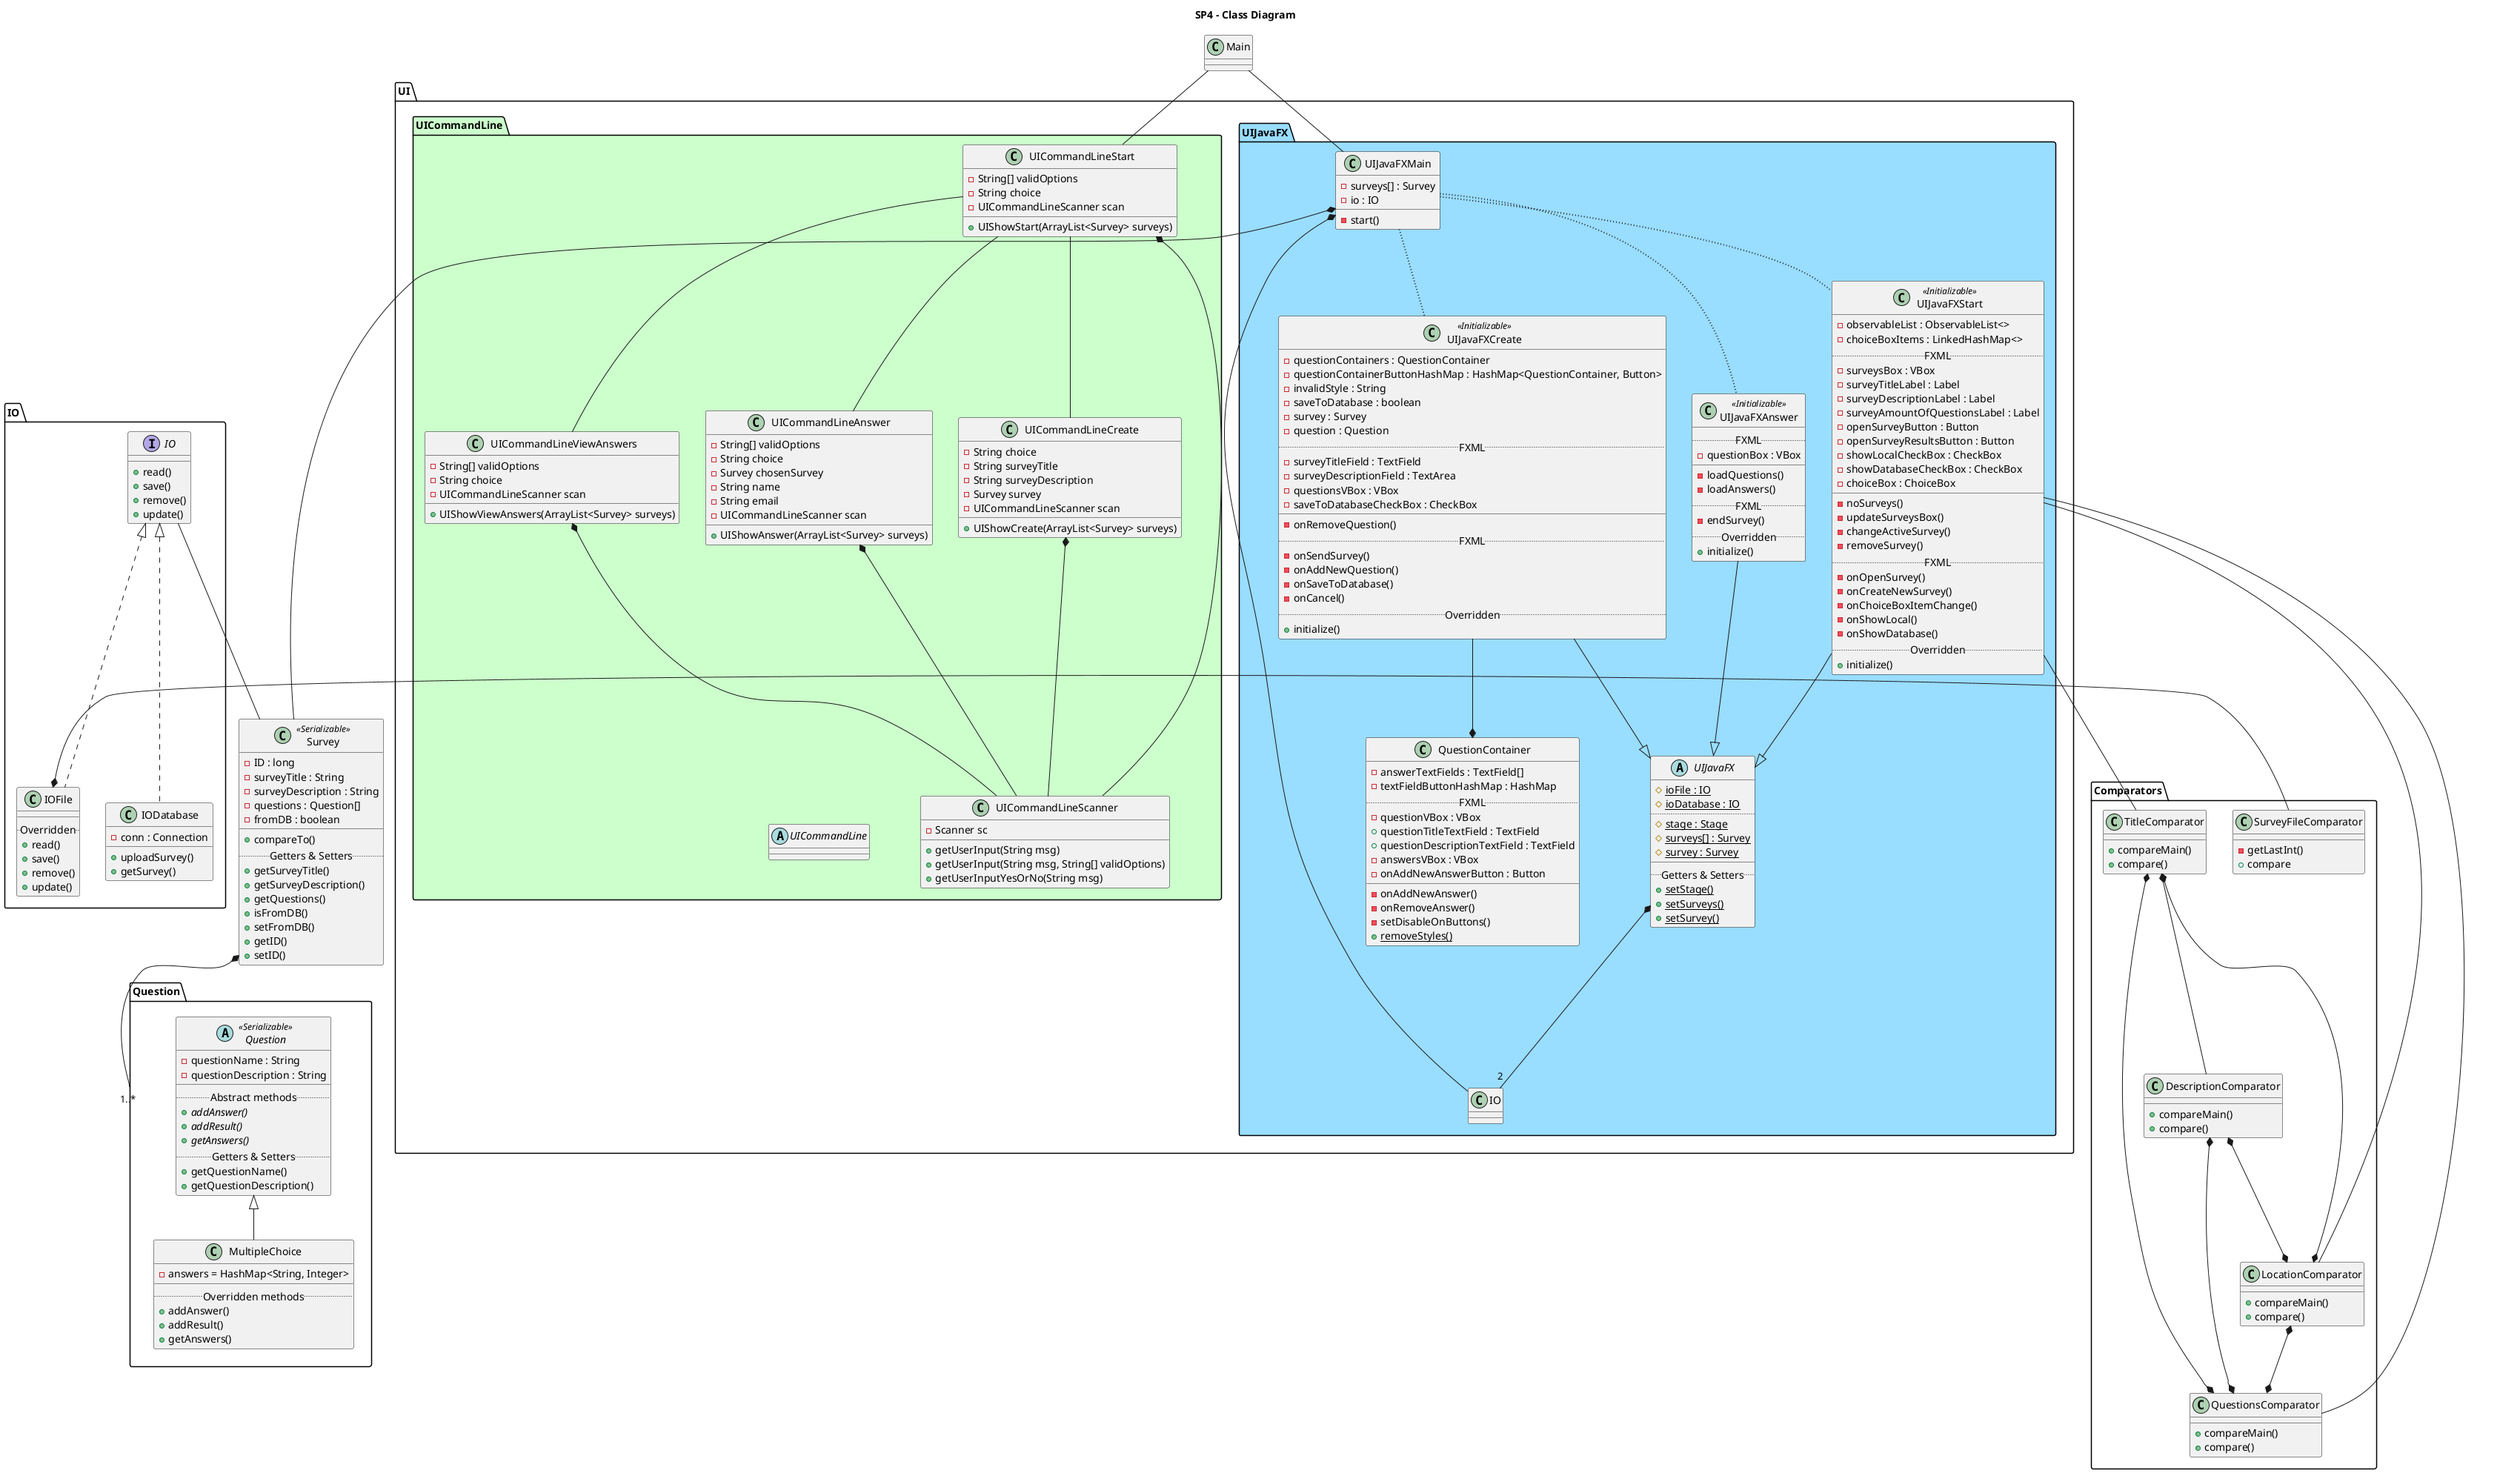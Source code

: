@startuml
'https://plantuml.com/class-diagram
title SP4 - Class Diagram

class Main {
}

package Question{
    abstract class Question <<Serializable>> {
        - questionName : String
        - questionDescription : String
        __
        ..Abstract methods..
        + {abstract} addAnswer()
        + {abstract} addResult()
        + {abstract} getAnswers()
        ..Getters & Setters..
        + getQuestionName()
        + getQuestionDescription()
    }

    class MultipleChoice {
        - answers = HashMap<String, Integer>
        __
        ..Overridden methods..
        + addAnswer()
        + addResult()
        + getAnswers()
    }

    Question <|-- MultipleChoice
}

class Survey <<Serializable>> {
    - ID : long
    - surveyTitle : String
    - surveyDescription : String
    - questions : Question[]
    - fromDB : boolean
    __
    + compareTo()
    ..Getters & Setters..
    + getSurveyTitle()
    + getSurveyDescription()
    + getQuestions()
    + isFromDB()
    + setFromDB()
    + getID()
    + setID()
}

Survey *--"1..*" Question


package IO {
    interface IO {
        + read()
        + save()
        + remove()
        + update()
    }

    class IOFile {
        __
        ..Overridden..
        + read()
        + save()
        + remove()
        + update()
    }

    class IODatabase {
        - conn : Connection
        __
        + uploadSurvey()
        + getSurvey()
    }

    IO <|.. IOFile
    IO <|.. IODatabase

    IO -- Survey
}

package UI {
    package UICommandLine #CCFFCC {
        class UICommandLineScanner {
            -Scanner sc

            +getUserInput(String msg)
            +getUserInput(String msg, String[] validOptions)
            +getUserInputYesOrNo(String msg)
        }
        abstract class UICommandLine {
        }
        class UICommandLineStart {
            -String[] validOptions
            -String choice
            -UICommandLineScanner scan

            +UIShowStart(ArrayList<Survey> surveys)
        }
        class UICommandLineAnswer {
            -String[] validOptions
            -String choice
            -Survey chosenSurvey
            -String name
            -String email
            -UICommandLineScanner scan

            +UIShowAnswer(ArrayList<Survey> surveys)
        }
        class UICommandLineCreate {
            -String choice
            -String surveyTitle
            -String surveyDescription
            -Survey survey
            -UICommandLineScanner scan

            +UIShowCreate(ArrayList<Survey> surveys)
        }
        class UICommandLineViewAnswers {
            -String[] validOptions
            -String choice
            -UICommandLineScanner scan

            +UIShowViewAnswers(ArrayList<Survey> surveys)
        }
        'UICommandLineStart --|> UICommandLine'
        'UICommandLineAnswer --|> UICommandLine'
        'UICommandLineCreate --|> UICommandLine'
        UICommandLineStart -- UICommandLineAnswer
        UICommandLineStart -- UICommandLineCreate
        UICommandLineStart -- UICommandLineViewAnswers

        UICommandLineStart *-- UICommandLineScanner
        UICommandLineAnswer *-- UICommandLineScanner
        UICommandLineViewAnswers *-- UICommandLineScanner
        UICommandLineCreate *-- UICommandLineScanner

        UICommandLineViewAnswers -[hidden]- UICommandLine
        UICommandLineAnswer -[hidden]- UICommandLine
        UICommandLineCreate -[hidden]- UICommandLine

        UICommandLineStart -- Main
    }
    package UIJavaFX #99DDFF {
        class UIJavaFXMain {
            - surveys[] : Survey
            - io : IO
            - start()
        }
        abstract class UIJavaFX {
            # {static} ioFile : IO
            # {static} ioDatabase : IO
            ..
            # {static} stage : Stage
            # {static} surveys[] : Survey
            # {static} survey : Survey
            __
            ..Getters & Setters..
            + {static} setStage()
            + {static} setSurveys()
            + {static} setSurvey()
        }
        class UIJavaFXStart <<Initializable>> {
            - observableList : ObservableList<>
            - choiceBoxItems : LinkedHashMap<>
            ..FXML..
            - surveysBox : VBox
            - surveyTitleLabel : Label
            - surveyDescriptionLabel : Label
            - surveyAmountOfQuestionsLabel : Label
            - openSurveyButton : Button
            - openSurveyResultsButton : Button
            - showLocalCheckBox : CheckBox
            - showDatabaseCheckBox : CheckBox
            - choiceBox : ChoiceBox
            __
            - noSurveys()
            - updateSurveysBox()
            - changeActiveSurvey()
            - removeSurvey()
            ..FXML..
            - onOpenSurvey()
            - onCreateNewSurvey()
            - onChoiceBoxItemChange()
            - onShowLocal()
            - onShowDatabase()
            ..Overridden..
            + initialize()
        }
        class UIJavaFXAnswer <<Initializable>> {
            ..FXML..
            - questionBox : VBox
            __
            - loadQuestions()
            - loadAnswers()
            ..FXML..
            - endSurvey()
            ..Overridden..
            + initialize()
        }
        class UIJavaFXCreate <<Initializable>> {
            - questionContainers : QuestionContainer
            - questionContainerButtonHashMap : HashMap<QuestionContainer, Button>
            - invalidStyle : String
            - saveToDatabase : boolean
            - survey : Survey
            - question : Question
            ..FXML..
            - surveyTitleField : TextField
            - surveyDescriptionField : TextArea
            - questionsVBox : VBox
            - saveToDatabaseCheckBox : CheckBox
            __
            - onRemoveQuestion()
            ..FXML..
            - onSendSurvey()
            - onAddNewQuestion()
            - onSaveToDatabase()
            - onCancel()
            ..Overridden..
            + initialize()
        }
        class QuestionContainer {
            - answerTextFields : TextField[]
            - textFieldButtonHashMap : HashMap
            ..FXML..
            - questionVBox : VBox
            + questionTitleTextField : TextField
            + questionDescriptionTextField : TextField
            - answersVBox : VBox
            - onAddNewAnswerButton : Button
            __
            - onAddNewAnswer()
            - onRemoveAnswer()
            - setDisableOnButtons()
            + {static} removeStyles()
        }
        UIJavaFXStart --|> UIJavaFX
        UIJavaFXAnswer --|> UIJavaFX
        UIJavaFXCreate --|> UIJavaFX
        UIJavaFXMain -[dotted,thickness=2]- UIJavaFXStart
        UIJavaFXMain -[dotted,thickness=2]- UIJavaFXAnswer
        UIJavaFXMain -[dotted,thickness=2]- UIJavaFXCreate

        UIJavaFXMain *- Survey
        Main -- UIJavaFXMain

        UIJavaFX *--"2" IO
        UIJavaFXMain *-- IO

        UIJavaFXCreate --* QuestionContainer
    }
}

package Comparators {
    class TitleComparator {
        __
        + compareMain()
        + compare()
    }
    class DescriptionComparator {
        __
        + compareMain()
        + compare()
    }
    class LocationComparator {
        __
        + compareMain()
        + compare()
    }
    class QuestionsComparator {
        __
        + compareMain()
        + compare()
    }
    class SurveyFileComparator {
        __
        - getLastInt()
        + compare
    }

    TitleComparator *-- DescriptionComparator
    TitleComparator *--* QuestionsComparator
    TitleComparator *--* LocationComparator

    DescriptionComparator *--* QuestionsComparator
    DescriptionComparator *--* LocationComparator

    LocationComparator *--* QuestionsComparator
}

UIJavaFXStart -- TitleComparator
UIJavaFXStart -- LocationComparator
UIJavaFXStart -- QuestionsComparator

SurveyFileComparator -* IOFile

@enduml